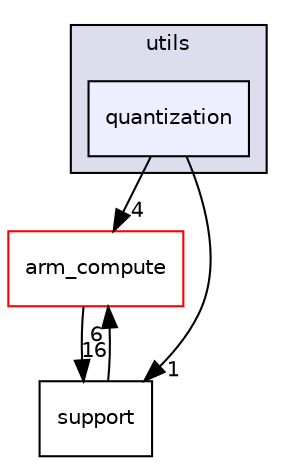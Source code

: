 digraph "src/core/utils/quantization" {
  compound=true
  node [ fontsize="10", fontname="Helvetica"];
  edge [ labelfontsize="10", labelfontname="Helvetica"];
  subgraph clusterdir_a8053b3d69cfefb2b2e6ec7bf9dd5c1a {
    graph [ bgcolor="#ddddee", pencolor="black", label="utils" fontname="Helvetica", fontsize="10", URL="dir_a8053b3d69cfefb2b2e6ec7bf9dd5c1a.xhtml"]
  dir_dfd177d17fe198b2123c626051c4d924 [shape=box, label="quantization", style="filled", fillcolor="#eeeeff", pencolor="black", URL="dir_dfd177d17fe198b2123c626051c4d924.xhtml"];
  }
  dir_214608ef36d61442cb2b0c1c4e9a7def [shape=box label="arm_compute" fillcolor="white" style="filled" color="red" URL="dir_214608ef36d61442cb2b0c1c4e9a7def.xhtml"];
  dir_5815af820a9cc9481f1d0990a0d60286 [shape=box label="support" URL="dir_5815af820a9cc9481f1d0990a0d60286.xhtml"];
  dir_214608ef36d61442cb2b0c1c4e9a7def->dir_5815af820a9cc9481f1d0990a0d60286 [headlabel="16", labeldistance=1.5 headhref="dir_000000_000031.xhtml"];
  dir_5815af820a9cc9481f1d0990a0d60286->dir_214608ef36d61442cb2b0c1c4e9a7def [headlabel="6", labeldistance=1.5 headhref="dir_000031_000000.xhtml"];
  dir_dfd177d17fe198b2123c626051c4d924->dir_214608ef36d61442cb2b0c1c4e9a7def [headlabel="4", labeldistance=1.5 headhref="dir_000051_000000.xhtml"];
  dir_dfd177d17fe198b2123c626051c4d924->dir_5815af820a9cc9481f1d0990a0d60286 [headlabel="1", labeldistance=1.5 headhref="dir_000051_000031.xhtml"];
}
